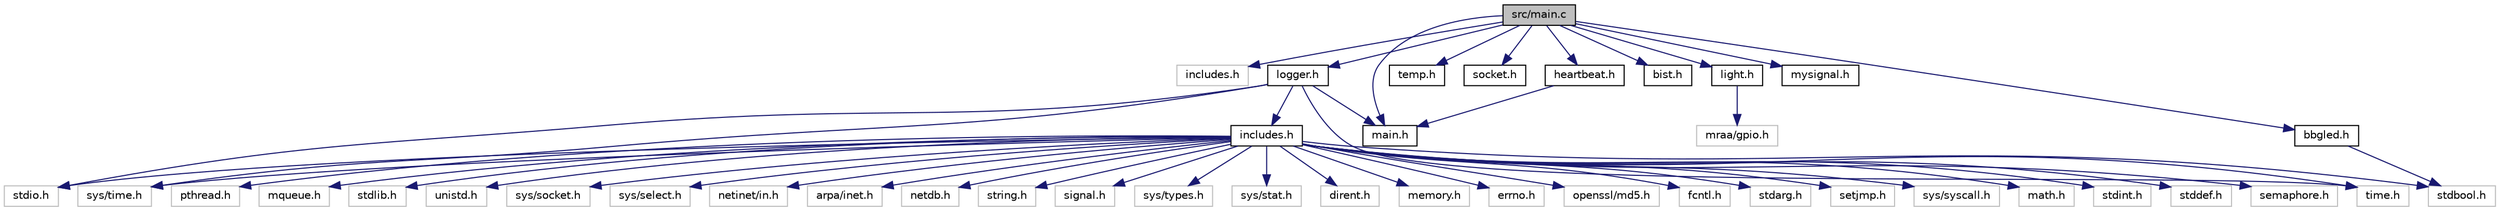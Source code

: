 digraph "src/main.c"
{
  edge [fontname="Helvetica",fontsize="10",labelfontname="Helvetica",labelfontsize="10"];
  node [fontname="Helvetica",fontsize="10",shape=record];
  Node0 [label="src/main.c",height=0.2,width=0.4,color="black", fillcolor="grey75", style="filled", fontcolor="black"];
  Node0 -> Node1 [color="midnightblue",fontsize="10",style="solid"];
  Node1 [label="includes.h",height=0.2,width=0.4,color="grey75", fillcolor="white", style="filled"];
  Node0 -> Node2 [color="midnightblue",fontsize="10",style="solid"];
  Node2 [label="main.h",height=0.2,width=0.4,color="black", fillcolor="white", style="filled",URL="$main_8h.html",tooltip="includes for main "];
  Node0 -> Node3 [color="midnightblue",fontsize="10",style="solid"];
  Node3 [label="logger.h",height=0.2,width=0.4,color="black", fillcolor="white", style="filled",URL="$logger_8h.html",tooltip="Header file for logger task. "];
  Node3 -> Node4 [color="midnightblue",fontsize="10",style="solid"];
  Node4 [label="time.h",height=0.2,width=0.4,color="grey75", fillcolor="white", style="filled"];
  Node3 -> Node5 [color="midnightblue",fontsize="10",style="solid"];
  Node5 [label="stdio.h",height=0.2,width=0.4,color="grey75", fillcolor="white", style="filled"];
  Node3 -> Node6 [color="midnightblue",fontsize="10",style="solid"];
  Node6 [label="sys/time.h",height=0.2,width=0.4,color="grey75", fillcolor="white", style="filled"];
  Node3 -> Node7 [color="midnightblue",fontsize="10",style="solid"];
  Node7 [label="includes.h",height=0.2,width=0.4,color="black", fillcolor="white", style="filled",URL="$Project1_2include_2common_2includes_8h_source.html"];
  Node7 -> Node5 [color="midnightblue",fontsize="10",style="solid"];
  Node7 -> Node8 [color="midnightblue",fontsize="10",style="solid"];
  Node8 [label="stdint.h",height=0.2,width=0.4,color="grey75", fillcolor="white", style="filled"];
  Node7 -> Node9 [color="midnightblue",fontsize="10",style="solid"];
  Node9 [label="stddef.h",height=0.2,width=0.4,color="grey75", fillcolor="white", style="filled"];
  Node7 -> Node10 [color="midnightblue",fontsize="10",style="solid"];
  Node10 [label="semaphore.h",height=0.2,width=0.4,color="grey75", fillcolor="white", style="filled"];
  Node7 -> Node11 [color="midnightblue",fontsize="10",style="solid"];
  Node11 [label="pthread.h",height=0.2,width=0.4,color="grey75", fillcolor="white", style="filled"];
  Node7 -> Node12 [color="midnightblue",fontsize="10",style="solid"];
  Node12 [label="mqueue.h",height=0.2,width=0.4,color="grey75", fillcolor="white", style="filled"];
  Node7 -> Node13 [color="midnightblue",fontsize="10",style="solid"];
  Node13 [label="stdlib.h",height=0.2,width=0.4,color="grey75", fillcolor="white", style="filled"];
  Node7 -> Node14 [color="midnightblue",fontsize="10",style="solid"];
  Node14 [label="unistd.h",height=0.2,width=0.4,color="grey75", fillcolor="white", style="filled"];
  Node7 -> Node15 [color="midnightblue",fontsize="10",style="solid"];
  Node15 [label="sys/socket.h",height=0.2,width=0.4,color="grey75", fillcolor="white", style="filled"];
  Node7 -> Node16 [color="midnightblue",fontsize="10",style="solid"];
  Node16 [label="sys/select.h",height=0.2,width=0.4,color="grey75", fillcolor="white", style="filled"];
  Node7 -> Node17 [color="midnightblue",fontsize="10",style="solid"];
  Node17 [label="netinet/in.h",height=0.2,width=0.4,color="grey75", fillcolor="white", style="filled"];
  Node7 -> Node18 [color="midnightblue",fontsize="10",style="solid"];
  Node18 [label="arpa/inet.h",height=0.2,width=0.4,color="grey75", fillcolor="white", style="filled"];
  Node7 -> Node19 [color="midnightblue",fontsize="10",style="solid"];
  Node19 [label="netdb.h",height=0.2,width=0.4,color="grey75", fillcolor="white", style="filled"];
  Node7 -> Node20 [color="midnightblue",fontsize="10",style="solid"];
  Node20 [label="string.h",height=0.2,width=0.4,color="grey75", fillcolor="white", style="filled"];
  Node7 -> Node4 [color="midnightblue",fontsize="10",style="solid"];
  Node7 -> Node6 [color="midnightblue",fontsize="10",style="solid"];
  Node7 -> Node21 [color="midnightblue",fontsize="10",style="solid"];
  Node21 [label="signal.h",height=0.2,width=0.4,color="grey75", fillcolor="white", style="filled"];
  Node7 -> Node22 [color="midnightblue",fontsize="10",style="solid"];
  Node22 [label="sys/types.h",height=0.2,width=0.4,color="grey75", fillcolor="white", style="filled"];
  Node7 -> Node23 [color="midnightblue",fontsize="10",style="solid"];
  Node23 [label="sys/stat.h",height=0.2,width=0.4,color="grey75", fillcolor="white", style="filled"];
  Node7 -> Node24 [color="midnightblue",fontsize="10",style="solid"];
  Node24 [label="dirent.h",height=0.2,width=0.4,color="grey75", fillcolor="white", style="filled"];
  Node7 -> Node25 [color="midnightblue",fontsize="10",style="solid"];
  Node25 [label="memory.h",height=0.2,width=0.4,color="grey75", fillcolor="white", style="filled"];
  Node7 -> Node26 [color="midnightblue",fontsize="10",style="solid"];
  Node26 [label="errno.h",height=0.2,width=0.4,color="grey75", fillcolor="white", style="filled"];
  Node7 -> Node27 [color="midnightblue",fontsize="10",style="solid"];
  Node27 [label="openssl/md5.h",height=0.2,width=0.4,color="grey75", fillcolor="white", style="filled"];
  Node7 -> Node28 [color="midnightblue",fontsize="10",style="solid"];
  Node28 [label="fcntl.h",height=0.2,width=0.4,color="grey75", fillcolor="white", style="filled"];
  Node7 -> Node29 [color="midnightblue",fontsize="10",style="solid"];
  Node29 [label="stdarg.h",height=0.2,width=0.4,color="grey75", fillcolor="white", style="filled"];
  Node7 -> Node30 [color="midnightblue",fontsize="10",style="solid"];
  Node30 [label="setjmp.h",height=0.2,width=0.4,color="grey75", fillcolor="white", style="filled"];
  Node7 -> Node31 [color="midnightblue",fontsize="10",style="solid"];
  Node31 [label="sys/syscall.h",height=0.2,width=0.4,color="grey75", fillcolor="white", style="filled"];
  Node7 -> Node32 [color="midnightblue",fontsize="10",style="solid"];
  Node32 [label="stdbool.h",height=0.2,width=0.4,color="grey75", fillcolor="white", style="filled"];
  Node7 -> Node33 [color="midnightblue",fontsize="10",style="solid"];
  Node33 [label="math.h",height=0.2,width=0.4,color="grey75", fillcolor="white", style="filled"];
  Node3 -> Node2 [color="midnightblue",fontsize="10",style="solid"];
  Node0 -> Node34 [color="midnightblue",fontsize="10",style="solid"];
  Node34 [label="temp.h",height=0.2,width=0.4,color="black", fillcolor="white", style="filled",URL="$temp_8h.html",tooltip="header file for temperature task thread functionality "];
  Node0 -> Node35 [color="midnightblue",fontsize="10",style="solid"];
  Node35 [label="socket.h",height=0.2,width=0.4,color="black", fillcolor="white", style="filled",URL="$socket_8h.html",tooltip="header for socket functionality "];
  Node0 -> Node36 [color="midnightblue",fontsize="10",style="solid"];
  Node36 [label="light.h",height=0.2,width=0.4,color="black", fillcolor="white", style="filled",URL="$light_8h.html",tooltip="header file for the light Sensor task functionality "];
  Node36 -> Node37 [color="midnightblue",fontsize="10",style="solid"];
  Node37 [label="mraa/gpio.h",height=0.2,width=0.4,color="grey75", fillcolor="white", style="filled"];
  Node0 -> Node38 [color="midnightblue",fontsize="10",style="solid"];
  Node38 [label="bist.h",height=0.2,width=0.4,color="black", fillcolor="white", style="filled",URL="$bist_8h.html",tooltip="header file for bist task thread functions "];
  Node0 -> Node39 [color="midnightblue",fontsize="10",style="solid"];
  Node39 [label="bbgled.h",height=0.2,width=0.4,color="black", fillcolor="white", style="filled",URL="$bbgled_8h.html",tooltip="header file for external led functionality connected to BBG "];
  Node39 -> Node32 [color="midnightblue",fontsize="10",style="solid"];
  Node0 -> Node40 [color="midnightblue",fontsize="10",style="solid"];
  Node40 [label="mysignal.h",height=0.2,width=0.4,color="black", fillcolor="white", style="filled",URL="$mysignal_8h.html",tooltip="header file for signals "];
  Node0 -> Node41 [color="midnightblue",fontsize="10",style="solid"];
  Node41 [label="heartbeat.h",height=0.2,width=0.4,color="black", fillcolor="white", style="filled",URL="$heartbeat_8h.html",tooltip="header file for heartbeat functionality "];
  Node41 -> Node2 [color="midnightblue",fontsize="10",style="solid"];
}
